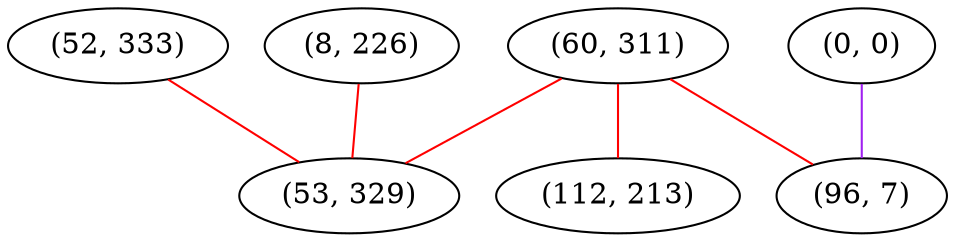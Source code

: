 graph "" {
"(52, 333)";
"(0, 0)";
"(8, 226)";
"(60, 311)";
"(96, 7)";
"(53, 329)";
"(112, 213)";
"(52, 333)" -- "(53, 329)"  [color=red, key=0, weight=1];
"(0, 0)" -- "(96, 7)"  [color=purple, key=0, weight=4];
"(8, 226)" -- "(53, 329)"  [color=red, key=0, weight=1];
"(60, 311)" -- "(53, 329)"  [color=red, key=0, weight=1];
"(60, 311)" -- "(112, 213)"  [color=red, key=0, weight=1];
"(60, 311)" -- "(96, 7)"  [color=red, key=0, weight=1];
}
